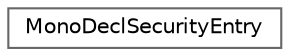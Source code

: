 digraph "Graphical Class Hierarchy"
{
 // LATEX_PDF_SIZE
  bgcolor="transparent";
  edge [fontname=Helvetica,fontsize=10,labelfontname=Helvetica,labelfontsize=10];
  node [fontname=Helvetica,fontsize=10,shape=box,height=0.2,width=0.4];
  rankdir="LR";
  Node0 [label="MonoDeclSecurityEntry",height=0.2,width=0.4,color="grey40", fillcolor="white", style="filled",URL="$struct_mono_decl_security_entry.html",tooltip=" "];
}
